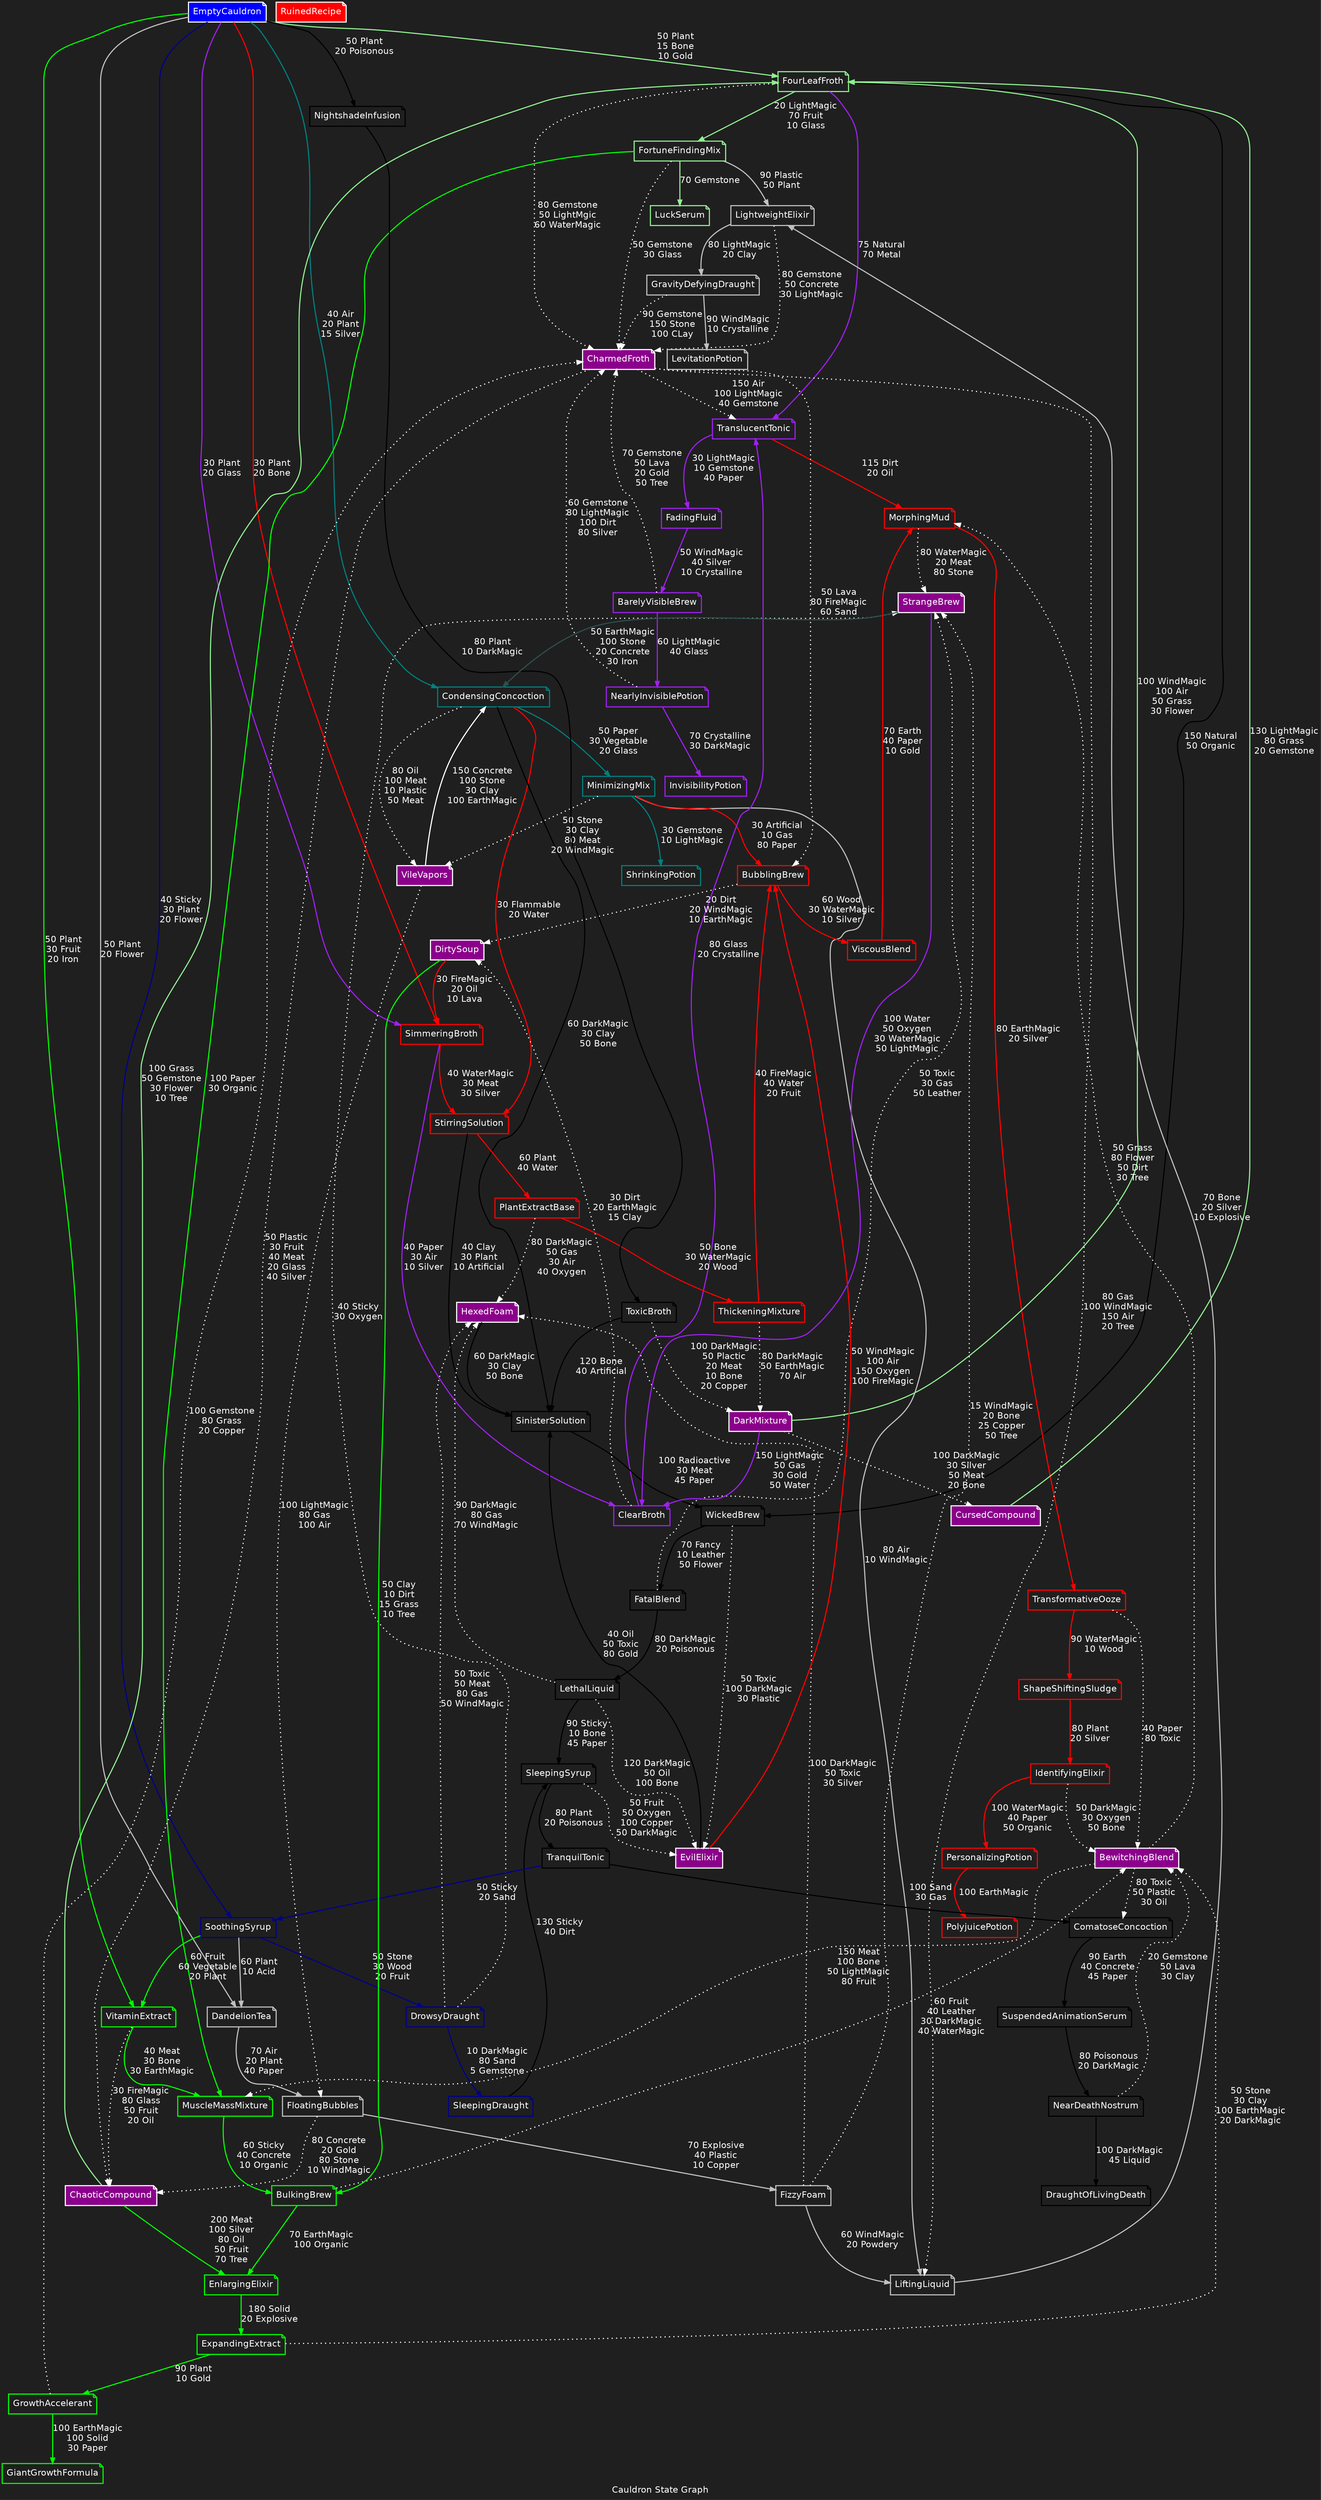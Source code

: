 digraph state_graph {
  // Define the styles
  graph [rankdir = TB; label = "Cauldron State Graph"; fontsize = 16; bgcolor = "#1F1F1F"; fontcolor = "#FFFFFF"; fontname = "Helvetica"; labelfontname = "Helvetica";];
  node [shape = note; fontsize = 16; fontname = "Helvetica"; labelfontname = "Helvetica"; fontcolor = "#FFFFFF"; color = "#FFFFFF"; penwidth = 2.0;];
  edge [fontsize = 16; fontname = "Helvetica"; labelfontname = "Helvetica"; fontcolor = "#FFFFFF"; color = "#FFFFFF"; penwidth = 2.0;];
  
  // -------------------- States --------------------
  // Start State
  EmptyCauldron [style = filled;fillcolor = blue;BaseColor = "0.7536, 0.4139, 0.990, 1";TopColor = "1, 1, 1, 1";Shades = "3";WaveStrength = "3.8";WaveHeight = "0.16";WaveSpeed = "0.06";WaveRotation = "180";BubbleSpeed = "1";BubbleDensity = "3.7";BubbleSpacing = "0.43";BubbleStrength = "0.93";CircleSize = "0.94";StartLifeTime = "3";StartSize = "0.75";MaxParticles = "100";EmissionRate = "3";StartSpeed = "0.06";VelocityYMax = "0.41";VelocityYMin = "0.75";StartColor = "0.753, 0.1, 0.9, 1";TurblenceStrength = "0.06";TurblenceFrequency = "0.2";TurblenceSpeed = "0.2";];
  
  FourLeafFroth [color = lightgreen;BaseColor = "0.5248, 0.749, 0.180, 1";TopColor = "0.180, 0.749, 0.240, 1";Shades = "6";WaveStrength = "8.8";WaveHeight = "1.8";WaveSpeed = "0.02";WaveRotation = "180";BubbleSpeed = "1";BubbleDensity = "3.7";BubbleSpacing = "0.48";BubbleStrength = "0.98";CircleSize = "0.9";StartLifeTime = "4";StartSize = "0.22";MaxParticles = "100";EmissionRate = "8";StartSpeed = "0.29";VelocityYMax = "0.52";VelocityYMin = "1.06";StartColor = "0.24, 0.42, 1, 1";TurblenceStrength = "0.0";TurblenceFrequency = "0.2";TurblenceSpeed = "0.2";];
  FortuneFindingMix [color = lightgreen;BaseColor = "0.066, 0.933, 0.127, 1";TopColor = "1.11171, 0.933, 0.444, 1";Shades = "3";WaveStrength = "5.8";WaveHeight = "1.8";WaveSpeed = "0.15";WaveRotation = "180";BubbleSpeed = "1";BubbleDensity = "3.7";BubbleSpacing = "0.45";BubbleStrength = "0.95";CircleSize = "0.9";StartLifeTime = "4";StartSize = "0.2";MaxParticles = "100";EmissionRate = "5";StartSpeed = "0.28";VelocityYMax = "1.111";VelocityYMin = "1.11";StartColor = "0.24, 0.42, 1, 1";TurblenceStrength = "0.05";TurblenceFrequency = "0.2";TurblenceSpeed = "0.2";];
  LuckSerum [color = lightgreen;BaseColor = "1, 0.976, 0.004, 1";TopColor = "0.867, 0.723, 0.004, 1";Shades = "6";WaveStrength = "5.8";WaveHeight = "1.3";WaveSpeed = "0.2";WaveRotation = "180";BubbleSpeed = "1";BubbleDensity = "3.7";BubbleSpacing = "0.45";BubbleStrength = "0.95";CircleSize = "0.9";StartLifeTime = "4";StartSize = "0.23";MaxParticles = "100";EmissionRate = "7";StartSpeed = "0.29";VelocityYMax = "0.31";VelocityYMin = "1.04";StartColor = "0.24, 0.42, 1, 1";TurblenceStrength = "0.04";TurblenceFrequency = "0.2";TurblenceSpeed = "0.2";];

  CondensingConcoction [color = teal;BaseColor = "0.791, 0.760, 0.933, 1";TopColor = "0.426, 0.487, 0.779, 1";Shades = "3";WaveStrength = "6.8";WaveHeight = "2.6";WaveSpeed = "0.2";WaveRotation = "180";BubbleSpeed = "1";BubbleDensity = "3.7";BubbleSpacing = "0.46";BubbleStrength = "0.96";CircleSize = "0.86";StartLifeTime = "4";StartSize = "0.13";MaxParticles = "100";EmissionRate = "6";StartSpeed = "0.16";VelocityYMax = "0.7";VelocityYMin = "0.7";StartColor = "0.24, 0.42, 1, 1";TurblenceStrength = "0.01";TurblenceFrequency = "0.2";TurblenceSpeed = "0.2";];
  MinimizingMix [color = teal;BaseColor = "0.903, 0.768, 0.962, 1";TopColor = "0.746, 1.1546, 0.971, 1";Shades = "3";WaveStrength = "6.8";WaveHeight = "1";WaveSpeed = "0.26";WaveRotation = "180";BubbleSpeed = "1";BubbleDensity = "3.7";BubbleSpacing = "0.46";BubbleStrength = "0.96";CircleSize = "0.9";StartLifeTime = "4";StartSize = "0.24";MaxParticles = "100";EmissionRate = "6";StartSpeed = "0.17";VelocityYMax = "1.15";VelocityYMin = "1.15";StartColor = "0.24, 0.42, 1, 1";TurblenceStrength = "0.01";TurblenceFrequency = "0.2";TurblenceSpeed = "0.2";];
  ShrinkingPotion [color = teal;BaseColor = "0.523, 0.749, 0.180, 1";TopColor = "0.511, 0.896, 0.888, 1";Shades = "4";WaveStrength = "5.8";WaveHeight = "1";WaveSpeed = "0.15";WaveRotation = "180";BubbleSpeed = "1";BubbleDensity = "3.7";BubbleSpacing = "0.45";BubbleStrength = "0.95";CircleSize = "0.9";StartLifeTime = "4";StartSize = "0.23";MaxParticles = "100";EmissionRate = "7";StartSpeed = "0.29";VelocityYMax = "0.31";VelocityYMin = "1.04";StartColor = "0.24, 0.42, 1, 1";TurblenceStrength = "0.04";TurblenceFrequency = "0.2";TurblenceSpeed = "0.2";];

  SoothingSyrup [color = darkblue;BaseColor = "0.3584, 0.749, 0.180, 1";TopColor = "0.180, 0.749, 0.2428, 1";Shades = "3";WaveStrength = "4.8";WaveHeight = "1";WaveSpeed = "0.24";WaveRotation = "180";BubbleSpeed = "1";BubbleDensity = "3.7";BubbleSpacing = "0.694";BubbleStrength = "0.94";CircleSize = "0.9";StartLifeTime = "4";StartSize = "0.24";MaxParticles = "100";EmissionRate = "4";StartSpeed = "0.24";VelocityYMax = "0.35";VelocityYMin = "0.69";StartColor = "0.24, 0.692, 1, 1";TurblenceStrength = "0.01";TurblenceFrequency = "0.2";TurblenceSpeed = "0.2";];
  DrowsyDraught [color = darkblue;BaseColor = "1.0882, 0.729, 0.971, 1";TopColor = "0.5263, 0.749, 0.180, 1";Shades = "3";WaveStrength = "4.8";WaveHeight = "1";WaveSpeed = "0.001";WaveRotation = "180";BubbleSpeed = "1";BubbleDensity = "3.7";BubbleSpacing = "1.084";BubbleStrength = "0.94";CircleSize = "0.94";StartLifeTime = "4";StartSize = "0.17";MaxParticles = "100";EmissionRate = "4";StartSpeed = "0.22";VelocityYMax = "0.52";VelocityYMin = "1.08";StartColor = "0.24, 1.082, 1, 1";TurblenceStrength = "0.02";TurblenceFrequency = "0.2";TurblenceSpeed = "0.2";];
  SleepingDraught [color = darkblue;BaseColor = "1.0472, 0.3149, 0.972, 1";TopColor = "0.447, 0.811, 0.3179, 1";Shades = "7";WaveStrength = "7.8";WaveHeight = "1";WaveSpeed = "0.04";WaveRotation = "180";BubbleSpeed = "1";BubbleDensity = "3.7";BubbleSpacing = "0.47";BubbleStrength = "0.97";CircleSize = "0.9";StartLifeTime = "4";StartSize = "0.23";MaxParticles = "100";EmissionRate = "7";StartSpeed = "0.29";VelocityYMax = "0.31";VelocityYMin = "1.04";StartColor = "0.24, 0.42, 1, 1";TurblenceStrength = "0.04";TurblenceFrequency = "0.2";TurblenceSpeed = "0.2";];

  SimmeringBroth [color = purple;BaseColor = "0.471, 0.237, 0.028, 1";TopColor = "0.3522, 0.020, 0.297, 1";Shades = "3";WaveStrength = "5.8";WaveHeight = "1";WaveSpeed = "0.13";WaveRotation = "180";BubbleSpeed = "1";BubbleDensity = "3.7";BubbleSpacing = "0.45";BubbleStrength = "0.95";CircleSize = "0.9";StartLifeTime = "4";StartSize = "0.13";MaxParticles = "100";EmissionRate = "5";StartSpeed = "0.29";VelocityYMax = "0.35";VelocityYMin = "1.14";StartColor = "0.24, 0.42, 1, 1";TurblenceStrength = "0.09";TurblenceFrequency = "0.2";TurblenceSpeed = "0.2";];
  ClearBroth [color = purple;BaseColor = "0.2341, 0.737, 0.944, 1";TopColor = "0.3946, 1, 0.993, 1";Shades = "4";WaveStrength = "8.230";WaveHeight = "0.200";WaveSpeed = "0.007";WaveRotation = "296.367";BubbleSpeed = "0.911";BubbleDensity = "4.248";BubbleSpacing = "0.2334";BubbleStrength = "2.07";CircleSize = "0.94";StartLifeTime = "4";StartSize = "0.23";MaxParticles = "100";EmissionRate = "4";StartSpeed = "0.06";VelocityYMax = "0.39";VelocityYMin = "0.97";StartColor = "0.24, 0.972, 1, 1";TurblenceStrength = "0.02";TurblenceFrequency = "0.2";TurblenceSpeed = "0.2";];
  TranslucentTonic [color = purple;BaseColor = "0.8672, 0.8698, 0.943, 1";TopColor = "0.962, 0.8676, 0.8630, 1";Shades = "3";WaveStrength = "7.8";WaveHeight = "1.2";WaveSpeed = "0.1";WaveRotation = "180";BubbleSpeed = "1";BubbleDensity = "3.7";BubbleSpacing = "0.47";BubbleStrength = "0.97";CircleSize = "0.94";StartLifeTime = "4";StartSize = "0.11";MaxParticles = "100";EmissionRate = "7";StartSpeed = "0.06";VelocityYMax = "0.49";VelocityYMin = "0.86";StartColor = "0.24, 0.42, 1, 1";TurblenceStrength = "0.02";TurblenceFrequency = "0.2";TurblenceSpeed = "0.2";];
  FadingFluid [color = purple;BaseColor = "0.729, 0.774, 0.914, 0.727";TopColor = "0.903, 0.910, 0.933, 0.747";Shades = "3";WaveStrength = "4.8";WaveHeight = "2";WaveSpeed = "0.002";WaveRotation = "180";BubbleSpeed = "1";BubbleDensity = "3.7";BubbleSpacing = "0.74";BubbleStrength = "0.94";CircleSize = "0.9";StartLifeTime = "4";StartSize = "0.25";MaxParticles = "100";EmissionRate = "4";StartSpeed = "0.26";VelocityYMax = "0.37";VelocityYMin = "0.7";StartColor = "0.24, 0.72, 1, 1";TurblenceStrength = "0.08";TurblenceFrequency = "0.2";TurblenceSpeed = "0.2";];
  BarelyVisibleBrew [color = purple;BaseColor = "0.9898, 0.9898, 0.9898, 1";TopColor = "0.9804, 0.9812, 0.9837, 1";Shades = "3";WaveStrength = "14.06";WaveHeight = "0.29";WaveSpeed = "0.08";WaveRotation = "368.679";BubbleSpeed = "0.2";BubbleDensity = "0.88";BubbleSpacing = "0.216";BubbleStrength = "1.67";CircleSize = "0.94";StartLifeTime = "4";StartSize = "0.23";MaxParticles = "100";EmissionRate = "6";StartSpeed = "0.07";VelocityYMax = "0.98";VelocityYMin = "0.98";StartColor = "0.24, 0.42, 1, 1";TurblenceStrength = "0.08";TurblenceFrequency = "0.2";TurblenceSpeed = "0.2";];
  NearlyInvisiblePotion [color = purple;BaseColor = "0.783, 0.829, 0.971, 1";TopColor = "0.743, 0.924, 0.7997, 1";Shades = "4";WaveStrength = "6.8";WaveHeight = "1.6";WaveSpeed = "0.1";WaveRotation = "180";BubbleSpeed = "1";BubbleDensity = "3.7";BubbleSpacing = "0.46";BubbleStrength = "0.96";CircleSize = "0.9";StartLifeTime = "4";StartSize = "0.1";MaxParticles = "100";EmissionRate = "6";StartSpeed = "0.23";VelocityYMax = "0.79";VelocityYMin = "0.79";StartColor = "0.24, 0.42, 1, 1";TurblenceStrength = "0.01";TurblenceFrequency = "0.2";TurblenceSpeed = "0.2";];
  InvisibilityPotion [color = purple;BaseColor = "0.804, 0.952, 0.937, 1";TopColor = "0.837, 0.981, 0.917, 1";Shades = "3";WaveStrength = "5.8";WaveHeight = "1";WaveSpeed = "0.000";WaveRotation = "180";BubbleSpeed = "1";BubbleDensity = "3.7";BubbleSpacing = "0.45";BubbleStrength = "0.95";CircleSize = "0.9";StartLifeTime = "4";StartSize = "0.23";MaxParticles = "100";EmissionRate = "7";StartSpeed = "0.29";VelocityYMax = "0.31";VelocityYMin = "1.04";StartColor = "0.24, 0.42, 1, 1";TurblenceStrength = "0.04";TurblenceFrequency = "0.2";TurblenceSpeed = "0.2";];

  DandelionTea [color = grey;BaseColor = "0.180, 0.749, 0.1547, 1";TopColor = "0.6188, 0.982, 0.917, 1";Shades = "3";WaveStrength = "8.8";WaveHeight = "1";WaveSpeed = "0.001";WaveRotation = "180";BubbleSpeed = "1";BubbleDensity = "3.7";BubbleSpacing = "0.48";BubbleStrength = "0.98";CircleSize = "0.94";StartLifeTime = "4";StartSize = "0.15";MaxParticles = "100";EmissionRate = "8";StartSpeed = "0.17";VelocityYMax = "0.5";VelocityYMin = "0.61";StartColor = "0.24, 0.42, 1, 1";TurblenceStrength = "0.09";TurblenceFrequency = "0.2";TurblenceSpeed = "0.2";];
  FloatingBubbles [color = grey;BaseColor = "0.913, 0.917, 0.824, 1";TopColor = "0.841, 0.917, 0.427, 1";Shades = "3";WaveStrength = "7.8";WaveHeight = "2.7";WaveSpeed = "0.28";WaveRotation = "180";BubbleSpeed = "1";BubbleDensity = "3.7";BubbleSpacing = "0.47";BubbleStrength = "0.97";CircleSize = "0.9";StartLifeTime = "4";StartSize = "0.21";MaxParticles = "100";EmissionRate = "7";StartSpeed = "0.28";VelocityYMax = "0.34";VelocityYMin = "0.95";StartColor = "0.24, 0.42, 1, 1";TurblenceStrength = "0.03";TurblenceFrequency = "0.2";TurblenceSpeed = "0.2";];
  FizzyFoam [color = grey;BaseColor = "0.414, 0.924, 0.636, 1";TopColor = "0.126, 0.726, 0.636, 1";Shades = "3";WaveStrength = "6";WaveHeight = "2.6";WaveSpeed = "0.18";WaveRotation = "180";BubbleSpeed = "1";BubbleDensity = "3.7";BubbleSpacing = "0.46";BubbleStrength = "0.96";CircleSize = "0.9";StartLifeTime = "4";StartSize = "0.18";MaxParticles = "100";EmissionRate = "6";StartSpeed = "0.29";VelocityYMax = "0.6";VelocityYMin = "0.6";StartColor = "0.24, 0.42, 1, 1";TurblenceStrength = "0.05";TurblenceFrequency = "0.2";TurblenceSpeed = "0.2";];
  LiftingLiquid [color = grey;BaseColor = "0.7106, 0.2347, 0.7137, 1";TopColor = "0.180, 0.3600, 0.749, 1";Shades = "4";WaveStrength = "8.8";WaveHeight = "2.8";WaveSpeed = "0.02";WaveRotation = "180";BubbleSpeed = "1";BubbleDensity = "3.7";BubbleSpacing = "0.48";BubbleStrength = "0.98";CircleSize = "0.9";StartLifeTime = "4";StartSize = "0.23";MaxParticles = "100";EmissionRate = "8";StartSpeed = "0.22";VelocityYMax = "0.36";VelocityYMin = "0.71";StartColor = "0.24, 0.42, 1, 1";TurblenceStrength = "0.03";TurblenceFrequency = "0.2";TurblenceSpeed = "0.2";];
  LightweightElixir [color = grey;BaseColor = "0.86404, 0.86441, 0.142, 1";TopColor = "1, 0.457, 0.86439, 1";Shades = "3";WaveStrength = "5.8";WaveHeight = "2";WaveSpeed = "0.1";WaveRotation = "180";BubbleSpeed = "1";BubbleDensity = "3.7";BubbleSpacing = "0.45";BubbleStrength = "0.95";CircleSize = "0.9";StartLifeTime = "4";StartSize = "0.23";MaxParticles = "100";EmissionRate = "5";StartSpeed = "0.06";VelocityYMax = "0.864";VelocityYMin = "0.86";StartColor = "0.24, 0.42, 1, 1";TurblenceStrength = "0.09";TurblenceFrequency = "0.2";TurblenceSpeed = "0.2";];
  GravityDefyingDraught [color = grey;BaseColor = "0.766, 0.431, 0.943, 1";TopColor = "0.9492, 0.431, 0.924, 1";Shades = "4";WaveStrength = "6.8";WaveHeight = "2";WaveSpeed = "0.08";WaveRotation = "180";BubbleSpeed = "1";BubbleDensity = "3.7";BubbleSpacing = "0.46";BubbleStrength = "0.96";CircleSize = "0.9";StartLifeTime = "4";StartSize = "0.25";MaxParticles = "100";EmissionRate = "6";StartSpeed = "0.16";VelocityYMax = "0.94";VelocityYMin = "0.94";StartColor = "0.24, 0.42, 1, 1";TurblenceStrength = "0.04";TurblenceFrequency = "0.2";TurblenceSpeed = "0.2";];
  LevitationPotion [color = grey;BaseColor = "0.947, 0.830, 0.962, 1";TopColor = "0.347, 0.725, 0.886, 1";Shades = "5";WaveStrength = "5.8";WaveHeight = "2.5";WaveSpeed = "0.02";WaveRotation = "180";BubbleSpeed = "1";BubbleDensity = "3.7";BubbleSpacing = "0.45";BubbleStrength = "0.95";CircleSize = "0.9";StartLifeTime = "4";StartSize = "0.23";MaxParticles = "100";EmissionRate = "7";StartSpeed = "0.29";VelocityYMax = "0.31";VelocityYMin = "1.04";StartColor = "0.24, 0.42, 1, 1";TurblenceStrength = "0.04";TurblenceFrequency = "0.2";TurblenceSpeed = "0.2";];

  VitaminExtract [color = green;BaseColor = "0.108, 0.3603, 0.037, 1";TopColor = "0.744, 0.982, 0.1373, 1";Shades = "8";WaveStrength = "8.8";WaveHeight = "1.4";WaveSpeed = "0.18";WaveRotation = "180";BubbleSpeed = "1";BubbleDensity = "3.7";BubbleSpacing = "0.48";BubbleStrength = "0.98";CircleSize = "0.9";StartLifeTime = "4";StartSize = "0.13";MaxParticles = "100";EmissionRate = "8";StartSpeed = "0.13";VelocityYMax = "0.36";VelocityYMin = "1.13";StartColor = "0.24, 0.42, 1, 1";TurblenceStrength = "0.04";TurblenceFrequency = "0.2";TurblenceSpeed = "0.2";];
  MuscleMassMixture [color = green;BaseColor = "0.972, 0.473, 1.0987, 1";TopColor = "0.4447, 1.0949, 0.180, 1";Shades = "3";WaveStrength = "7.8";WaveHeight = "2.3";WaveSpeed = "0.08";WaveRotation = "180";BubbleSpeed = "1";BubbleDensity = "3.7";BubbleSpacing = "0.47";BubbleStrength = "0.97";CircleSize = "0.9";StartLifeTime = "4";StartSize = "0.18";MaxParticles = "100";EmissionRate = "7";StartSpeed = "0.13";VelocityYMax = "0.44";VelocityYMin = "1.09";StartColor = "0.24, 0.42, 1, 1";TurblenceStrength = "0.04";TurblenceFrequency = "0.2";TurblenceSpeed = "0.2";];
  BulkingBrew [color = green;BaseColor = "0.180, 0.9649, 0.2570, 1";TopColor = "0.9603, 0.896, 0.9689, 1";Shades = "4";WaveStrength = "7.8";WaveHeight = "2";WaveSpeed = "0.14";WaveRotation = "180";BubbleSpeed = "1";BubbleDensity = "3.7";BubbleSpacing = "0.47";BubbleStrength = "0.97";CircleSize = "0.9";StartLifeTime = "4";StartSize = "0.25";MaxParticles = "100";EmissionRate = "7";StartSpeed = "0.14";VelocityYMax = "0.38";VelocityYMin = "0.96";StartColor = "0.24, 0.42, 1, 1";TurblenceStrength = "0.08";TurblenceFrequency = "0.2";TurblenceSpeed = "0.2";];
  EnlargingElixir [color = green;BaseColor = "0.749, 0.402, 0.180, 1";TopColor = "1.2160, 0.749, 0.180, 1";Shades = "3";WaveStrength = "5.8";WaveHeight = "2.4";WaveSpeed = "0.02";WaveRotation = "180";BubbleSpeed = "1";BubbleDensity = "3.7";BubbleSpacing = "0.45";BubbleStrength = "0.95";CircleSize = "0.9";StartLifeTime = "4";StartSize = "0.25";MaxParticles = "100";EmissionRate = "5";StartSpeed = "0.25";VelocityYMax = "1.21";VelocityYMin = "1.21";StartColor = "0.24, 0.42, 1, 1";TurblenceStrength = "0.02";TurblenceFrequency = "0.2";TurblenceSpeed = "0.2";];
  ExpandingExtract [color = green;BaseColor = "0.208, 0.443, 0.117, 1";TopColor = "0.9649, 0.3729, 0.180, 1";Shades = "7";WaveStrength = "7.8";WaveHeight = "2.7";WaveSpeed = "0.17";WaveRotation = "180";BubbleSpeed = "1";BubbleDensity = "3.7";BubbleSpacing = "0.47";BubbleStrength = "0.97";CircleSize = "0.9";StartLifeTime = "4";StartSize = "0.24";MaxParticles = "100";EmissionRate = "7";StartSpeed = "0.27";VelocityYMax = "0.37";VelocityYMin = "0.96";StartColor = "0.24, 0.42, 1, 1";TurblenceStrength = "0.0";TurblenceFrequency = "0.2";TurblenceSpeed = "0.2";];
  GrowthAccelerant [color = green;BaseColor = "0.180, 0.749, 0.1324, 1";TopColor = "0.749, 0.6840, 0.180, 1";Shades = "3";WaveStrength = "4.8";WaveHeight = "2.4";WaveSpeed = "0.13";WaveRotation = "180";BubbleSpeed = "1";BubbleDensity = "3.7";BubbleSpacing = "0.684";BubbleStrength = "0.94";CircleSize = "0.9";StartLifeTime = "4";StartSize = "0.13";MaxParticles = "100";EmissionRate = "4";StartSpeed = "0.3";VelocityYMax = "0.33";VelocityYMin = "0.68";StartColor = "0.24, 0.682, 1, 1";TurblenceStrength = "0.0";TurblenceFrequency = "0.2";TurblenceSpeed = "0.2";];
  GiantGrowthFormula [color = green;BaseColor = "0.749, 0.448, 0.180, 1";TopColor = "0.069, 0.679, 0.035, 1";Shades = "3";WaveStrength = "5.8";WaveHeight = "2.8";WaveSpeed = "0.06";WaveRotation = "180";BubbleSpeed = "1";BubbleDensity = "3.7";BubbleSpacing = "0.45";BubbleStrength = "0.95";CircleSize = "0.9";StartLifeTime = "4";StartSize = "0.23";MaxParticles = "100";EmissionRate = "7";StartSpeed = "0.29";VelocityYMax = "0.31";VelocityYMin = "1.04";StartColor = "0.24, 0.42, 1, 1";TurblenceStrength = "0.04";TurblenceFrequency = "0.2";TurblenceSpeed = "0.2";];

  SimmeringBroth [color = red;BaseColor = "0.471, 0.237, 0.028, 1";TopColor = "0.5722, 0.020, 0.217, 1";Shades = "3";WaveStrength = "8.8";WaveHeight = "1";WaveSpeed = "0.2";WaveRotation = "180";BubbleSpeed = "1";BubbleDensity = "3.7";BubbleSpacing = "0.48";BubbleStrength = "0.98";CircleSize = "0.9";StartLifeTime = "4";StartSize = "0.2";MaxParticles = "100";EmissionRate = "8";StartSpeed = "0.21";VelocityYMax = "0.57";VelocityYMin = "0.84";StartColor = "0.24, 0.42, 1, 1";TurblenceStrength = "0.01";TurblenceFrequency = "0.2";TurblenceSpeed = "0.2";];
  StirringSolution [color = red;BaseColor = "0.844, 1.2191, 0.943, 1";TopColor = "0.915, 0.701, 1.2130, 1";Shades = "3";WaveStrength = "5.8";WaveHeight = "2";WaveSpeed = "0.2";WaveRotation = "180";BubbleSpeed = "1";BubbleDensity = "3.7";BubbleSpacing = "0.45";BubbleStrength = "0.95";CircleSize = "0.9";StartLifeTime = "4";StartSize = "0.21";MaxParticles = "100";EmissionRate = "5";StartSpeed = "0.16";VelocityYMax = "0.45";VelocityYMin = "1.21";StartColor = "0.24, 0.42, 1, 1";TurblenceStrength = "0.09";TurblenceFrequency = "0.2";TurblenceSpeed = "0.2";];
  PlantExtractBase [color = red;BaseColor = "0.1991, 0.8449, 0.180, 1";TopColor = "0.809, 0.971, 0.8410, 1";Shades = "3";WaveStrength = "7.8";WaveHeight = "1";WaveSpeed = "0.15";WaveRotation = "180";BubbleSpeed = "1";BubbleDensity = "3.7";BubbleSpacing = "0.47";BubbleStrength = "0.97";CircleSize = "0.9";StartLifeTime = "4";StartSize = "0.19";MaxParticles = "100";EmissionRate = "7";StartSpeed = "0.15";VelocityYMax = "0.55";VelocityYMin = "0.84";StartColor = "0.24, 0.42, 1, 1";TurblenceStrength = "0.01";TurblenceFrequency = "0.2";TurblenceSpeed = "0.2";];
  ThickeningMixture [color = red;BaseColor = "0.6649, 0.5868, 0.180, 1";TopColor = "0.6649, 0.6610, 0.180, 1";Shades = "3";WaveStrength = "7.8";WaveHeight = "1";WaveSpeed = "0.007";WaveRotation = "180";BubbleSpeed = "1";BubbleDensity = "3.7";BubbleSpacing = "0.47";BubbleStrength = "0.97";CircleSize = "0.94";StartLifeTime = "4";StartSize = "0.19";MaxParticles = "100";EmissionRate = "7";StartSpeed = "0.15";VelocityYMax = "0.58";VelocityYMin = "0.66";StartColor = "0.24, 0.42, 1, 1";TurblenceStrength = "0.08";TurblenceFrequency = "0.2";TurblenceSpeed = "0.2";];
  BubblingBrew [color = red;BaseColor = "0.7492, 0.064, 0.236, 1";TopColor = "0.1316, 0.708, 0.1314, 1";Shades = "3";WaveStrength = "10.195";WaveHeight = "0.7439";WaveSpeed = "0.060";WaveRotation = "201.728";BubbleSpeed = "0.3200";BubbleDensity = "4.993";BubbleSpacing = "0.1316";BubbleStrength = "0.877";CircleSize = "0.94";StartLifeTime = "4";StartSize = "0.13";MaxParticles = "100";EmissionRate = "5";StartSpeed = "0.29";VelocityYMax = "0.32";VelocityYMin = "0.74";StartColor = "0.24, 0.42, 1, 1";TurblenceStrength = "0.06";TurblenceFrequency = "0.2";TurblenceSpeed = "0.2";];
  ViscousBlend [color = red;BaseColor = "1.0936, 0.170, 0.112, 1";TopColor = "0.141, 0.126, 0.130, 1";Shades = "7";WaveStrength = "3.8";WaveHeight = "2.1";WaveSpeed = "0.1";WaveRotation = "180";BubbleSpeed = "1";BubbleDensity = "3.7";BubbleSpacing = "0.43";BubbleStrength = "0.93";CircleSize = "0.9";StartLifeTime = "4";StartSize = "1.09";MaxParticles = "100";EmissionRate = "3";StartSpeed = "0.11";VelocityYMax = "0.31";VelocityYMin = "1.09";StartColor = "0.24, 0.42, 1, 1";TurblenceStrength = "0.08";TurblenceFrequency = "0.2";TurblenceSpeed = "0.2";];
  MorphingMud [color = red;BaseColor = "0.292, 0.187, 0.068, 1";TopColor = "0.5280, 0.163, 0.027, 1";Shades = "3";WaveStrength = "8.8";WaveHeight = "2.8";WaveSpeed = "0.06";WaveRotation = "180";BubbleSpeed = "1";BubbleDensity = "3.7";BubbleSpacing = "0.48";BubbleStrength = "0.98";CircleSize = "0.9";StartLifeTime = "4";StartSize = "0.17";MaxParticles = "100";EmissionRate = "8";StartSpeed = "0.1";VelocityYMax = "0.52";VelocityYMin = "1.13";StartColor = "0.24, 0.42, 1, 1";TurblenceStrength = "0.06";TurblenceFrequency = "0.2";TurblenceSpeed = "0.2";];
  TransformativeOoze [color = red;BaseColor = "0.7796, 0.180, 0.749, 1";TopColor = "0.749, 0.1144, 0.180, 1";Shades = "4";WaveStrength = "4.8";WaveHeight = "2.2";WaveSpeed = "0.02";WaveRotation = "180";BubbleSpeed = "1";BubbleDensity = "3.7";BubbleSpacing = "0.774";BubbleStrength = "0.94";CircleSize = "0.9";StartLifeTime = "4";StartSize = "0.11";MaxParticles = "100";EmissionRate = "4";StartSpeed = "0.17";VelocityYMax = "0.35";VelocityYMin = "0.77";StartColor = "0.24, 0.772, 1, 1";TurblenceStrength = "0.08";TurblenceFrequency = "0.2";TurblenceSpeed = "0.2";];
  ShapeShiftingSludge [color = red;BaseColor = "0.2577, 0.177, 0.033, 1";TopColor = "0.462, 0.2583, 0.150, 1";Shades = "6";WaveStrength = "5.8";WaveHeight = "2.5";WaveSpeed = "0.005";WaveRotation = "180";BubbleSpeed = "1";BubbleDensity = "3.7";BubbleSpacing = "0.45";BubbleStrength = "0.95";CircleSize = "0.9";StartLifeTime = "4";StartSize = "0.25";MaxParticles = "100";EmissionRate = "5";StartSpeed = "0.06";VelocityYMax = "0.6";VelocityYMin = "1.07";StartColor = "0.24, 0.42, 1, 1";TurblenceStrength = "0.08";TurblenceFrequency = "0.2";TurblenceSpeed = "0.2";];
  IdentifyingElixir [color = red;BaseColor = "0.896, 0.826, 0.213, 1";TopColor = "0.5432, 0.731, 0.924, 1";Shades = "3";WaveStrength = "3.8";WaveHeight = "1.7";WaveSpeed = "0.1";WaveRotation = "180";BubbleSpeed = "1";BubbleDensity = "3.7";BubbleSpacing = "0.43";BubbleStrength = "0.93";CircleSize = "0.9";StartLifeTime = "4";StartSize = "0.72";MaxParticles = "100";EmissionRate = "3";StartSpeed = "0.12";VelocityYMax = "0.54";VelocityYMin = "0.72";StartColor = "0.24, 0.42, 1, 1";TurblenceStrength = "0.01";TurblenceFrequency = "0.2";TurblenceSpeed = "0.2";];
  PersonalizingPotion [color = red;BaseColor = "0.7637, 0.167, 0.119, 1";TopColor = "0.749, 0.180, 0.736, 1";Shades = "5";WaveStrength = "5.8";WaveHeight = "1.4";WaveSpeed = "0.1";WaveRotation = "180";BubbleSpeed = "1";BubbleDensity = "3.7";BubbleSpacing = "0.45";BubbleStrength = "0.95";CircleSize = "0.9";StartLifeTime = "4";StartSize = "0.11";MaxParticles = "100";EmissionRate = "5";StartSpeed = "0.2";VelocityYMax = "0.37";VelocityYMin = "0.76";StartColor = "0.24, 0.42, 1, 1";TurblenceStrength = "0.02";TurblenceFrequency = "0.2";TurblenceSpeed = "0.2";];
  PolyjuicePotion [color = red;BaseColor = "0.917, 0.933, 0.823, 1";TopColor = "0.997, 0.788, 1, 1";Shades = "3";WaveStrength = "5.8";WaveHeight = "1";WaveSpeed = "0.005";WaveRotation = "180";BubbleSpeed = "1";BubbleDensity = "3.7";BubbleSpacing = "0.45";BubbleStrength = "0.95";CircleSize = "0.9";StartLifeTime = "4";StartSize = "0.23";MaxParticles = "100";EmissionRate = "7";StartSpeed = "0.29";VelocityYMax = "0.31";VelocityYMin = "1.04";StartColor = "0.24, 0.42, 1, 1";TurblenceStrength = "0.04";TurblenceFrequency = "0.2";TurblenceSpeed = "0.2";];

  NightshadeInfusion [color = black;BaseColor = "0.130, 0.163, 0.264, 1";TopColor = "0.478, 1.2272, 0.867, 1";Shades = "6";WaveStrength = "6.8";WaveHeight = "2.1";WaveSpeed = "0.16";WaveRotation = "180";BubbleSpeed = "1";BubbleDensity = "3.7";BubbleSpacing = "0.46";BubbleStrength = "0.96";CircleSize = "0.9";StartLifeTime = "4";StartSize = "0.23";MaxParticles = "100";EmissionRate = "6";StartSpeed = "0.14";VelocityYMax = "1.22";VelocityYMin = "1.22";StartColor = "0.24, 0.42, 1, 1";TurblenceStrength = "0.06";TurblenceFrequency = "0.2";TurblenceSpeed = "0.2";];
  ToxicBroth [color = black;BaseColor = "0.749, 0.180, 1.0231, 1";TopColor = "1.0288, 0.180, 0.749, 1";Shades = "7";WaveStrength = "3.8";WaveHeight = "1.8";WaveSpeed = "0.09";WaveRotation = "180";BubbleSpeed = "1";BubbleDensity = "3.7";BubbleSpacing = "0.43";BubbleStrength = "0.93";CircleSize = "0.94";StartLifeTime = "4";StartSize = "1.02";MaxParticles = "100";EmissionRate = "3";StartSpeed = "0.11";VelocityYMax = "0.53";VelocityYMin = "1.02";StartColor = "0.24, 0.42, 1, 1";TurblenceStrength = "0.04";TurblenceFrequency = "0.2";TurblenceSpeed = "0.2";];
  SinisterSolution [color = black;BaseColor = "0.069, 0.044, 0.179, 1";TopColor = "0.169, 0.12, 0.072, 1";Shades = "3";WaveStrength = "2.8";WaveHeight = "2";WaveSpeed = "0.91";WaveRotation = "180";BubbleSpeed = "1";BubbleDensity = "3.7";BubbleSpacing = "0.42";BubbleStrength = "0.92";CircleSize = "0.9";StartLifeTime = "4";StartSize = "0.915";MaxParticles = "100";EmissionRate = "2";StartSpeed = "0.1";VelocityYMax = "0.31";VelocityYMin = "0.91";StartColor = "0.914, 0.42, 1, 1";TurblenceStrength = "0.01";TurblenceFrequency = "0.91";TurblenceSpeed = "0.91";];
  WickedBrew [color = black;BaseColor = "0.96122, 0.104, 0.254, 1";TopColor = "0.034, 0.092, 0.273, 1";Shades = "7";WaveStrength = "4.8";WaveHeight = "2.4";WaveSpeed = "0.2";WaveRotation = "180";BubbleSpeed = "1";BubbleDensity = "3.7";BubbleSpacing = "0.964";BubbleStrength = "0.94";CircleSize = "0.9";StartLifeTime = "4";StartSize = "0.12";MaxParticles = "100";EmissionRate = "4";StartSpeed = "0.25";VelocityYMax = "0.961";VelocityYMin = "0.96";StartColor = "0.24, 0.962, 1, 1";TurblenceStrength = "0.09";TurblenceFrequency = "0.2";TurblenceSpeed = "0.2";];
  FatalBlend [color = black;BaseColor = "0.063, 0.028, 0.243, 1";TopColor = "0.471, 0.020, 0.028, 1";Shades = "4";WaveStrength = "4";WaveHeight = "1";WaveSpeed = "0.000";WaveRotation = "180";BubbleSpeed = "1";BubbleDensity = "3.7";BubbleSpacing = "0.43";BubbleStrength = "0.93";CircleSize = "0.94";StartLifeTime = "4";StartSize = "0.83";MaxParticles = "100";EmissionRate = "3";StartSpeed = "0.18";VelocityYMax = "0.6";VelocityYMin = "0.83";StartColor = "0.24, 0.42, 1, 1";TurblenceStrength = "0.09";TurblenceFrequency = "0.2";TurblenceSpeed = "0.2";];
  LethalLiquid [color = black;BaseColor = "0.424, 0.244, 0.1102, 1";TopColor = "0.749, 0.192, 0.180, 1";Shades = "4";WaveStrength = "6.8";WaveHeight = "2.3";WaveSpeed = "0.26";WaveRotation = "180";BubbleSpeed = "1";BubbleDensity = "3.7";BubbleSpacing = "0.46";BubbleStrength = "0.96";CircleSize = "0.9";StartLifeTime = "4";StartSize = "0.11";MaxParticles = "100";EmissionRate = "6";StartSpeed = "0.24";VelocityYMax = "1.09";VelocityYMin = "1.09";StartColor = "0.24, 0.42, 1, 1";TurblenceStrength = "0.01";TurblenceFrequency = "0.2";TurblenceSpeed = "0.2";];
  SleepingSyrup [color = black;BaseColor = "1.2349, 1.2323, 0.180, 1";TopColor = "0.1987, 0.943, 0.908, 1";Shades = "7";WaveStrength = "7.8";WaveHeight = "1";WaveSpeed = "0.01";WaveRotation = "180";BubbleSpeed = "1";BubbleDensity = "3.7";BubbleSpacing = "0.47";BubbleStrength = "0.97";CircleSize = "0.9";StartLifeTime = "4";StartSize = "0.19";MaxParticles = "100";EmissionRate = "7";StartSpeed = "0.21";VelocityYMax = "0.59";VelocityYMin = "1.23";StartColor = "0.24, 0.42, 1, 1";TurblenceStrength = "0.01";TurblenceFrequency = "0.2";TurblenceSpeed = "0.2";];
  TranquilTonic [color = black;BaseColor = "0.830, 0.035, 0.752, 1";TopColor = "0.6733, 0.67823, 0.905, 1";Shades = "5";WaveStrength = "5.8";WaveHeight = "1";WaveSpeed = "0";WaveRotation = "180";BubbleSpeed = "1";BubbleDensity = "3.7";BubbleSpacing = "0.45";BubbleStrength = "0.95";CircleSize = "0.94";StartLifeTime = "4";StartSize = "0.12";MaxParticles = "100";EmissionRate = "5";StartSpeed = "0.14";VelocityYMax = "0.678";VelocityYMin = "0.67";StartColor = "0.24, 0.42, 1, 1";TurblenceStrength = "0.08";TurblenceFrequency = "0.2";TurblenceSpeed = "0.2";];
  ComatoseConcoction [color = black;BaseColor = "0.147, 0.173, 0.284, 1";TopColor = "0.247, 0.417, 0.481, 1";Shades = "3";WaveStrength = "8.8";WaveHeight = "1.2";WaveSpeed = "0.03";WaveRotation = "180";BubbleSpeed = "1";BubbleDensity = "3.7";BubbleSpacing = "0.48";BubbleStrength = "0.98";CircleSize = "0.94";StartLifeTime = "4";StartSize = "0.26";MaxParticles = "100";EmissionRate = "8";StartSpeed = "0.21";VelocityYMax = "0.58";VelocityYMin = "1.17";StartColor = "0.24, 0.42, 1, 1";TurblenceStrength = "0.03";TurblenceFrequency = "0.2";TurblenceSpeed = "0.2";];
  SuspendedAnimationSerum [color = black;BaseColor = "0.079, 0.238, 0.733, 1";TopColor = "0, 0, 0, 1";Shades = "3";WaveStrength = "3.8";WaveHeight = "0";WaveSpeed = "0";WaveRotation = "180";BubbleSpeed = "1";BubbleDensity = "3.7";BubbleSpacing = "0.43";BubbleStrength = "0.93";CircleSize = "0.94";StartLifeTime = "4";StartSize = "1.16";MaxParticles = "100";EmissionRate = "3";StartSpeed = "0.27";VelocityYMax = "0.56";VelocityYMin = "1.16";StartColor = "0.24, 0.42, 1, 1";TurblenceStrength = "0.09";TurblenceFrequency = "0.2";TurblenceSpeed = "0.2";];
  NearDeathNostrum [color = black;BaseColor = "0.103, 0.107, 0.113, 1";TopColor = "0.198, 0.034, 0.2520, 1";Shades = "3";WaveStrength = "7.8";WaveHeight = "1.12";WaveSpeed = "0.03";WaveRotation = "180";BubbleSpeed = "1";BubbleDensity = "3.7";BubbleSpacing = "0.47";BubbleStrength = "0.97";CircleSize = "0.94";StartLifeTime = "4";StartSize = "0.25";MaxParticles = "100";EmissionRate = "7";StartSpeed = "0.07";VelocityYMax = "0.54";VelocityYMin = "1.12";StartColor = "0.24, 0.42, 1, 1";TurblenceStrength = "0.06";TurblenceFrequency = "0.2";TurblenceSpeed = "0.2";];
  DraughtOfLivingDeath [color = black;BaseColor = "0.125, 0.169, 0.120, 1";TopColor = "0, 0, 0, 1";Shades = "4";WaveStrength = "11.07";WaveHeight = "0.2";WaveSpeed = "0";WaveRotation = "0";BubbleSpeed = "0.2";BubbleDensity = "5.89";BubbleSpacing = "0";BubbleStrength = "0.57";CircleSize = "0.94";StartLifeTime = "4";StartSize = "0.23";MaxParticles = "100";EmissionRate = "7";StartSpeed = "0.29";VelocityYMax = "0.31";VelocityYMin = "1.04";StartColor = "0.24, 0.42, 1, 1";TurblenceStrength = "0.04";TurblenceFrequency = "0.2";TurblenceSpeed = "0.2";];

  // Game Over
  RuinedRecipe [style = filled;fillcolor = red;BaseColor = "0.037, 0.019, 0.016, 1";TopColor = "0.084, 0.069, 0.024, 1";Shades = "3";WaveStrength = "5.8";WaveHeight = "1";WaveSpeed = "0.02";WaveRotation = "180";BubbleSpeed = "1";BubbleDensity = "3.7";BubbleSpacing = "0.45";BubbleStrength = "0.95";CircleSize = "0.9";StartLifeTime = "4";StartSize = "0.23";MaxParticles = "100";EmissionRate = "7";StartSpeed = "0.29";VelocityYMax = "0.31";VelocityYMin = "1.04";StartColor = "0.24, 0.42, 1, 1";TurblenceStrength = "0.04";TurblenceFrequency = "0.2";TurblenceSpeed = "0.2";];
  
  // Inter Recipe States
  DirtySoup [style = filled;fillcolor = darkmagenta;BaseColor = "0.711, 0.749, 0.180, 1";TopColor = "0.749, 0.7532, 0.180, 1";Shades = "3";WaveStrength = "6.8";WaveHeight = "1";WaveSpeed = "0.13";WaveRotation = "180";BubbleSpeed = "1";BubbleDensity = "3.7";BubbleSpacing = "0.46";BubbleStrength = "0.96";CircleSize = "0.94";StartLifeTime = "4";StartSize = "0.21";MaxParticles = "100";EmissionRate = "6";StartSpeed = "0.13";VelocityYMax = "0.75";VelocityYMin = "0.75";StartColor = "0.24, 0.42, 1, 1";TurblenceStrength = "0.03";TurblenceFrequency = "0.2";TurblenceSpeed = "0.2";];
  StrangeBrew [style = filled;fillcolor = darkmagenta;BaseColor = "1.13813, 0.037, 1.1334, 1";TopColor = "0.180, 0.749, 0.2535, 1";Shades = "6";WaveStrength = "5.8";WaveHeight = "2.6";WaveSpeed = "0.1";WaveRotation = "180";BubbleSpeed = "1";BubbleDensity = "3.7";BubbleSpacing = "0.45";BubbleStrength = "0.95";CircleSize = "0.9";StartLifeTime = "4";StartSize = "0.25";MaxParticles = "100";EmissionRate = "5";StartSpeed = "0.19";VelocityYMax = "1.138";VelocityYMin = "1.13";StartColor = "0.24, 0.42, 1, 1";TurblenceStrength = "0.09";TurblenceFrequency = "0.2";TurblenceSpeed = "0.2";];
  DarkMixture [style = filled;fillcolor = darkmagenta;BaseColor = "0.118, 0.123, 0.9864, 1";TopColor = "0.090, 0.093, 0.103, 1";Shades = "4";WaveStrength = "2.8";WaveHeight = "1.8";WaveSpeed = "0.03";WaveRotation = "180";BubbleSpeed = "1";BubbleDensity = "3.7";BubbleSpacing = "0.42";BubbleStrength = "0.92";CircleSize = "0.94";StartLifeTime = "4";StartSize = "0.15";MaxParticles = "100";EmissionRate = "2";StartSpeed = "0.987";VelocityYMax = "0.32";VelocityYMin = "0.98";StartColor = "0.984, 0.42, 1, 1";TurblenceStrength = "0.08";TurblenceFrequency = "0.98";TurblenceSpeed = "0.98";];
  CursedCompound [style = filled;fillcolor = darkmagenta;BaseColor = "0.6709, 0.146, 0.177, 1";TopColor = "0.292, 0.047, 0.098, 1";Shades = "4";WaveStrength = "4";WaveHeight = "2.1";WaveSpeed = "0.09";WaveRotation = "180";BubbleSpeed = "1";BubbleDensity = "3.7";BubbleSpacing = "0.47";BubbleStrength = "0.97";CircleSize = "0.9";StartLifeTime = "4";StartSize = "0.17";MaxParticles = "100";EmissionRate = "7";StartSpeed = "0.09";VelocityYMax = "0.34";VelocityYMin = "0.67";StartColor = "0.24, 0.42, 1, 1";TurblenceStrength = "0.05";TurblenceFrequency = "0.2";TurblenceSpeed = "0.2";];
  ChaoticCompound [style = filled;fillcolor = darkmagenta;BaseColor = "0.182, 0.191, 1.2432, 1";TopColor = "0.830, 0.802, 0.802, 1";Shades = "4";WaveStrength = "4";WaveHeight = "1.2";WaveSpeed = "1.24";WaveRotation = "180";BubbleSpeed = "1";BubbleDensity = "3.7";BubbleSpacing = "0.42";BubbleStrength = "0.92";CircleSize = "0.94";StartLifeTime = "4";StartSize = "0.12";MaxParticles = "100";EmissionRate = "2";StartSpeed = "1.242";VelocityYMax = "0.36";VelocityYMin = "1.24";StartColor = "1.244, 0.42, 1, 1";TurblenceStrength = "0.02";TurblenceFrequency = "1.24";TurblenceSpeed = "1.24";];
  HexedFoam [style = filled;fillcolor = darkmagenta;BaseColor = "0.750, 0.952, 0.810, 1";TopColor = "0.896, 0.798, 0.855, 1";Shades = "6";WaveStrength = "5.8";WaveHeight = "2";WaveSpeed = "0.03";WaveRotation = "180";BubbleSpeed = "1";BubbleDensity = "3.7";BubbleSpacing = "0.45";BubbleStrength = "0.95";CircleSize = "0.9";StartLifeTime = "4";StartSize = "0.24";MaxParticles = "100";EmissionRate = "5";StartSpeed = "0.24";VelocityYMax = "0.6";VelocityYMin = "0.95";StartColor = "0.24, 0.42, 1, 1";TurblenceStrength = "0.03";TurblenceFrequency = "0.2";TurblenceSpeed = "0.2";];
  CharmedFroth [style = filled;fillcolor = darkmagenta;BaseColor = "1.2841, 0.1147, 0.464, 1";TopColor = "0.896, 1.2828, 1.2842, 1";Shades = "6";WaveStrength = "2";WaveHeight = "1.8";WaveSpeed = "0.03";WaveRotation = "180";BubbleSpeed = "1";BubbleDensity = "3.7";BubbleSpacing = "0.46";BubbleStrength = "0.96";CircleSize = "0.9";StartLifeTime = "4";StartSize = "0.11";MaxParticles = "100";EmissionRate = "6";StartSpeed = "0.26";VelocityYMax = "1.28";VelocityYMin = "1.28";StartColor = "0.24, 0.42, 1, 1";TurblenceStrength = "0.07";TurblenceFrequency = "0.2";TurblenceSpeed = "0.2";];
  BewitchingBlend [style = filled;fillcolor = darkmagenta;BaseColor = "0.2442, 0.786, 0.8487, 1";TopColor = "0.3737, 0.8428, 0.122, 1";Shades = "3";WaveStrength = "12.884";WaveHeight = "0.798";WaveSpeed = "0.184";WaveRotation = "344.783";BubbleSpeed = "1.773";BubbleDensity = "1.834";BubbleSpacing = "0.404";BubbleStrength = "1.298";CircleSize = "0.94";StartLifeTime = "4";StartSize = "0.24";MaxParticles = "100";EmissionRate = "8";StartSpeed = "0.18";VelocityYMax = "0.37";VelocityYMin = "0.84";StartColor = "0.24, 0.42, 1, 1";TurblenceStrength = "0.06";TurblenceFrequency = "0.2";TurblenceSpeed = "0.2";];
  EvilElixir [style = filled;fillcolor = darkmagenta;BaseColor = "0.9214, 0.116, 0.060, 1";TopColor = "0.222, 0.064, 0.103, 1";Shades = "3";WaveStrength = "4.8";WaveHeight = "2";WaveSpeed = "0.24";WaveRotation = "180";BubbleSpeed = "1";BubbleDensity = "3.7";BubbleSpacing = "0.924";BubbleStrength = "0.94";CircleSize = "0.9";StartLifeTime = "4";StartSize = "0.13";MaxParticles = "100";EmissionRate = "4";StartSpeed = "0.22";VelocityYMax = "0.927";VelocityYMin = "0.92";StartColor = "0.24, 0.922, 1, 1";TurblenceStrength = "0.09";TurblenceFrequency = "0.2";TurblenceSpeed = "0.2";];
  VileVapors [style = filled;fillcolor = darkmagenta;BaseColor = "0.5540, 0.098, 1.0816, 1";TopColor = "0.943, 0.422, 1.0846, 1";Shades = "7";WaveStrength = "7.8";WaveHeight = "2.2";WaveSpeed = "0.2";WaveRotation = "180";BubbleSpeed = "1";BubbleDensity = "3.7";BubbleSpacing = "0.47";BubbleStrength = "0.97";CircleSize = "0.9";StartLifeTime = "4";StartSize = "0.1";MaxParticles = "100";EmissionRate = "7";StartSpeed = "0.18";VelocityYMax = "0.55";VelocityYMin = "1.08";StartColor = "0.24, 0.42, 1, 1";TurblenceStrength = "0.05";TurblenceFrequency = "0.2";TurblenceSpeed = "0.2";];
  
  // -------------------- Potions --------------------
  // difficulty depends on the intended path length
  // length = 3 -> easy
  // length = 3-5 -> medium
  // length = 5+ -> hard
  
  // Luck Serum
  EmptyCauldron -> FourLeafFroth [color = lightgreen; label = "50 Plant\n15 Bone\n10 Gold";];
  FourLeafFroth -> FortuneFindingMix [color = lightgreen; label = "20 LightMagic\n70 Fruit\n10 Glass";];
  FortuneFindingMix -> LuckSerum [color = lightgreen; label = "70 Gemstone";];
  
  // Shrinking Potion
  EmptyCauldron -> CondensingConcoction [color = teal; label = "40 Air\n20 Plant\n15 Silver";];
  CondensingConcoction -> MinimizingMix [color = teal; label = "50 Paper\n30 Vegetable\n20 Glass";];
  MinimizingMix -> ShrinkingPotion [color = teal; label = "30 Gemstone\n10 LightMagic";];
  
  // Sleeping Draught
  EmptyCauldron -> SoothingSyrup [color = darkblue; label = "40 Sticky\n30 Plant\n20 Flower";];
  SoothingSyrup -> DrowsyDraught [color = darkblue; label = "50 Stone\n30 Wood\n20 Fruit";];
  DrowsyDraught -> SleepingDraught [color = darkblue; label = "10 DarkMagic\n80 Sand\n5 Gemstone";];
  
  // Invisibility Potion
  EmptyCauldron -> SimmeringBroth [color = purple; label = "30 Plant\n20 Glass";];
  SimmeringBroth -> ClearBroth [color = purple; label = "40 Paper\n30 Air\n10 Silver";];
  ClearBroth -> TranslucentTonic [color = purple; label = "80 Glass\n20 Crystalline";];
  TranslucentTonic -> FadingFluid [color = purple; label = "30 LightMagic\n10 Gemstone\n40 Paper";];
  FadingFluid -> BarelyVisibleBrew [color = purple; label = "50 WindMagic\n40 Silver\n10 Crystalline";];
  BarelyVisibleBrew -> NearlyInvisiblePotion [color = purple; label = "60 LightMagic\n40 Glass";];
  NearlyInvisiblePotion -> InvisibilityPotion [color = purple; label = "70 Crystalline\n30 DarkMagic";];
  
  // Levitation Potion
  EmptyCauldron -> DandelionTea [color = gray; label = "50 Plant\n20 Flower";];
  DandelionTea -> FloatingBubbles [color = gray; label = "70 Air\n20 Plant\n40 Paper";];
  FloatingBubbles -> FizzyFoam [color = gray; label = "70 Explosive\n40 Plastic\n10 Copper";];
  FizzyFoam -> LiftingLiquid [color = gray; label = "60 WindMagic\n20 Powdery";];
  LiftingLiquid -> LightweightElixir [color = gray; label = "70 Bone\n20 Silver\n10 Explosive";];
  LightweightElixir -> GravityDefyingDraught [color = gray; label = "80 LightMagic\n20 Clay";];
  GravityDefyingDraught -> LevitationPotion [color = gray; label = "90 WindMagic\n10 Crystalline";];
  
  // Giant's Growth Formula
  EmptyCauldron -> VitaminExtract [color = green; label = "50 Plant\n30 Fruit\n20 Iron";];
  VitaminExtract -> MuscleMassMixture [color = green; label = "40 Meat\n30 Bone\n30 EarthMagic";];
  MuscleMassMixture -> BulkingBrew [color = green; label = "60 Sticky\n40 Concrete\n10 Organic";];
  BulkingBrew -> EnlargingElixir [color = green; label = "70 EarthMagic\n100 Organic";];
  EnlargingElixir -> ExpandingExtract [color = green; label = "180 Solid\n20 Explosive";];
  ExpandingExtract -> GrowthAccelerant [color = green; label = "90 Plant\n10 Gold";];
  GrowthAccelerant -> GiantGrowthFormula [color = green; label = "100 EarthMagic\n100 Solid\n30 Paper";];
  
  // Polyjuice Potion
  EmptyCauldron -> SimmeringBroth [color = red; label = "30 Plant\n20 Bone";];
  SimmeringBroth -> StirringSolution [color = red; label = "40 WaterMagic\n30 Meat\n30 Silver";];
  StirringSolution -> PlantExtractBase [color = red; label = "60 Plant\n40 Water";];
  PlantExtractBase -> ThickeningMixture [color = red; label = "50 Bone\n30 WaterMagic\n20 Wood";];
  ThickeningMixture -> BubblingBrew [color = red; label = "40 FireMagic\n40 Water\n20 Fruit";];
  BubblingBrew -> ViscousBlend [color = red; label = "60 Wood\n30 WaterMagic\n10 Silver";];
  ViscousBlend -> MorphingMud [color = red; label = "70 Earth\n40 Paper\n10 Gold";];
  MorphingMud -> TransformativeOoze [color = red; label = "80 EarthMagic\n20 Silver";];
  TransformativeOoze -> ShapeShiftingSludge [color = red; label = "90 WaterMagic\n10 Wood";];
  ShapeShiftingSludge -> IdentifyingElixir [color = red; label = "80 Plant\n20 Silver";];
  IdentifyingElixir -> PersonalizingPotion [color = red; label = "100 WaterMagic\n40 Paper\n50 Organic";];
  PersonalizingPotion -> PolyjuicePotion [color = red; label = "100 EarthMagic";];
  
  // Draught of Living Death
  EmptyCauldron -> NightshadeInfusion [color = black; label = "50 Plant\n20 Poisonous";];
  NightshadeInfusion -> ToxicBroth [color = black; label = "80 Plant\n10 DarkMagic";];
  ToxicBroth -> SinisterSolution [color = black; label = "120 Bone\n40 Artificial";];
  SinisterSolution -> WickedBrew [color = black; label = "100 Radioactive\n30 Meat\n45 Paper";];
  WickedBrew -> FatalBlend [color = black; label = "70 Fancy\n10 Leather\n50 Flower";];
  FatalBlend -> LethalLiquid [color = black; label = "80 DarkMagic\n20 Poisonous";];
  LethalLiquid -> SleepingSyrup [color = black; label = "90 Sticky\n10 Bone\n45 Paper";];
  SleepingSyrup -> TranquilTonic [color = black; label = "80 Plant\n20 Poisonous";];
  TranquilTonic -> ComatoseConcoction [color = black; label = "100 Sand\n30 Gas";];
  ComatoseConcoction -> SuspendedAnimationSerum [color = black; label = "90 Earth\n40 Concrete\n45 Paper";];
  SuspendedAnimationSerum -> NearDeathNostrum [color = black; label = "80 Poisonous\n20 DarkMagic";];
  NearDeathNostrum -> DraughtOfLivingDeath [color = black; label = "100 DarkMagic\n45 Liquid";];
  
  // -------------------- Cross Recipe Connections --------------------
  
  FourLeafFroth -> TranslucentTonic [color = purple; label = "75 Natural\n70 Metal";];
  FourLeafFroth -> WickedBrew [color = black; label = "150 Natural\n50 Organic";];
  FortuneFindingMix -> LightweightElixir [color = grey; label = "90 Plastic\n50 Plant";];
  FortuneFindingMix -> MuscleMassMixture [color = green; label = "100 Paper\n30 Organic";];

  CondensingConcoction -> SinisterSolution [color = black; label = "60 DarkMagic\n30 Clay\n50 Bone";];
  CondensingConcoction -> StirringSolution [color = red; label = "30 Flammable\n20 Water";];
  MinimizingMix -> LiftingLiquid [color = gray; label = "80 Air\n10 WindMagic";];
  MinimizingMix -> BubblingBrew [color = red; label = "30 Artificial\n10 Gas\n80 Paper";];

  SoothingSyrup -> VitaminExtract [color = green; label = "60 Fruit\n60 Vegetable\n20 Plant";];
  SoothingSyrup -> DandelionTea [color = gray; label = "60 Plant\n10 Acid";];
  DrowsyDraught -> StrangeBrew [style = dotted; label = "40 Sticky\n30 Oxygen";];
  // DrowsyDraught -> 
  SleepingDraught -> SleepingSyrup [color = black; label = "130 Sticky\n40 Dirt";];

  // SimmeringBroth -> 
  // SimmeringBroth ->
  // ClearBroth -> 
  // ClearBroth -> 
  // TranslucentTonic ->
  TranslucentTonic -> MorphingMud [color = red; label = "115 Dirt\n20 Oil";];
  // FadingFluid ->
  // FadingFluid ->
  // BarelyVisibleBrew ->
  // BarelyVisibleBrew ->
  // NearlyInvisiblePotion ->
  // NearlyInvisiblePotion ->
  // InvisibilityPotion ->
  // InvisibilityPotion ->

  // DandelionTea ->
  // DandelionTea ->
  // FloatingBubbles ->
  // FloatingBubbles ->
  // FizzyFoam ->
  // FizzyFoam ->
  // LiftingLiquid ->
  // LiftingLiquid ->
  // LightweightElixir ->
  // LightweightElixir ->
  // GravityDefyingDraught ->
  // GravityDefyingDraught ->
  // LevitationPotion ->
  // LevitationPotion ->

  // VitaminExtract ->
  // VitaminExtract ->
  // MuscleMassMixture ->
  // MuscleMassMixture ->
  // BulkingBrew ->
  // BulkingBrew ->
  // EnlargingElixir ->
  // EnlargingElixir ->
  // ExpandingExtract ->
  // ExpandingExtract ->
  // GrowthAccelerant ->
  // GrowthAccelerant ->
  // GiantGrowthFormula ->
  // GiantGrowthFormula ->

  // SimmeringBroth ->
  // SimmeringBroth ->
  // StirringSolution ->
  StirringSolution -> SinisterSolution [color = black; label = "40 Clay\n30 Plant\n10 Artificial";];
  // PlantExtractBase ->
  // PlantExtractBase ->
  // ThickeningMixture ->
  // ThickeningMixture ->
  // BubblingBrew ->
  // BubblingBrew ->
  // ViscousBlend ->
  // ViscousBlend ->
  // MorphingMud ->
  // MorphingMud ->
  // TransformativeOoze ->
  // TransformativeOoze ->
  // ShapeShiftingSludge ->
  // ShapeShiftingSludge ->
  // IdentifyingElixir ->
  // IdentifyingElixir ->
  // PersonalizingPotion ->
  // PersonalizingPotion ->
  // PolyjuicePotion ->
  // PolyjuicePotion ->

  // NightshadeInfusion ->
  // NightshadeInfusion ->
  // ToxicBroth ->
  // ToxicBroth ->
  // SinisterSolution ->
  // SinisterSolution ->
  // WickedBrew ->
  // WickedBrew ->
  // FatalBlend ->
  // FatalBlend ->
  // LethalLiquid ->
  // LethalLiquid ->
  // SleepingSyrup ->
  // SleepingSyrup ->
  // TranquilTonic ->
  TranquilTonic -> SoothingSyrup [color = darkblue; label = "50 Sticky\n20 Sand";];
  // ComatoseConcoction ->
  // ComatoseConcoction ->
  // SuspendedAnimationSerum ->
  // SuspendedAnimationSerum ->
  // NearDeathNostrum ->
  // NearDeathNostrum ->
  // DraughtOfLivingDeath ->
  // DraughtOfLivingDeath ->
  
  // -------------------- Inter Recipe States --------------------
  // Dirty Soup
  ClearBroth -> DirtySoup [style = dotted; label = "30 Dirt\n20 EarthMagic\n15 Clay";];
  BubblingBrew -> DirtySoup [style = dotted; label = "20 Dirt\n20 WindMagic\n10 EarthMagic";];
  DirtySoup -> SimmeringBroth [color = red; label = "30 FireMagic\n20 Oil\n10 Lava";];
  DirtySoup -> BulkingBrew [color = green; label = "50 Clay\n10 Dirt\n15 Grass\n10 Tree";];
  
  // Strange Brew
  FizzyFoam -> StrangeBrew [style = dotted; label = "15 WindMagic\n20 Bone\n25 Copper\n50 Tree";];
  FatalBlend -> StrangeBrew [style = dotted; label = "50 Toxic\n30 Gas\n50 Leather";];
  MorphingMud -> StrangeBrew [style = dotted; label = "80 WaterMagic\n20 Meat\n80 Stone";];
  StrangeBrew -> CondensingConcoction [color = darkslategrey; label = "50 EarthMagic\n100 Stone\n20 Concrete\n30 Iron";];
  StrangeBrew -> ClearBroth [color = purple; label = "100 Water\n50 Oxygen\n30 WaterMagic\n50 LightMagic";];
  
  // Dark Mixture
  ToxicBroth -> DarkMixture [style = dotted; label = "100 DarkMagic\n50 Plactic\n20 Meat\n10 Bone\n20 Copper";];
  ThickeningMixture -> DarkMixture [style = dotted; label = "80 DarkMagic\n50 EarthMagic\n70 Air";];
  DarkMixture -> FourLeafFroth [color = lightgreen; label = "100 WindMagic\n100 Air\n50 Grass\n30 Flower";];
  DarkMixture -> ClearBroth [color = purple; label = "150 LightMagic\n50 Gas\n30 Gold\n50 Water";];
  
  // CursedCompound
  DarkMixture -> CursedCompound [style = dotted; label = "100 DarkMagic\n30 Silver\n50 Meat\n20 Bone";];
  CursedCompound -> FourLeafFroth [color = lightgreen; label = "130 LightMagic\n80 Grass\n20 Gemstone";];
  
  // ChaoticCompound
  VitaminExtract -> ChaoticCompound [style = dotted; label = "30 FireMagic\n80 Glass\n50 Fruit\n20 Oil";];
  FloatingBubbles -> ChaoticCompound [style = dotted; label = "80 Concrete\n20 Gold\n80 Stone\n10 WindMagic";];
  ChaoticCompound -> FourLeafFroth [color = lightgreen; label = "100 Grass\n50 Gemstone\n30 Flower\n10 Tree";];
  ChaoticCompound -> EnlargingElixir [color = green; label = "200 Meat\n100 Silver\n80 Oil\n50 Fruit\n70 Tree";];
  
  // Hexed Foam
  FizzyFoam -> HexedFoam [style = dotted; label = "100 DarkMagic\n50 Toxic\n30 Silver";];
  PlantExtractBase -> HexedFoam [style = dotted; label = "80 DarkMagic\n50 Gas\n30 Air\n40 Oxygen";];
  LethalLiquid -> HexedFoam [style = dotted; label = "90 DarkMagic\n80 Gas\n70 WindMagic";];
  DrowsyDraught -> HexedFoam [style = dotted; label = "50 Toxic\n50 Meat\n80 Gas\n50 WindMagic";];
  HexedFoam -> SinisterSolution [color = black; label = "60 DarkMagic\n30 Clay\n50 Bone";];
  
  // Vile Vapors
  CondensingConcoction -> VileVapors [style = dotted; label = "80 Oil\n100 Meat\n10 Plastic\n50 Meat";];
  MinimizingMix -> VileVapors [style = dotted; label = "50 Stone\n30 Clay\n80 Meat\n20 WindMagic";];
  
  VileVapors -> FloatingBubbles [style = dotted; label = "100 LightMagic\n80 Gas\n100 Air";];
  VileVapors -> CondensingConcoction [style = teal; label = "150 Concrete\n100 Stone\n30 Clay\n100 EarthMagic";];
  
  // Evil Elixer
  WickedBrew -> EvilElixir [style = dotted; label = "50 Toxic\n100 DarkMagic\n30 Plastic";];
  LethalLiquid -> EvilElixir [style = dotted; label = "120 DarkMagic\n50 Oil\n100 Bone";];
  SleepingSyrup -> EvilElixir [style = dotted; label = "50 Fruit\n50 Oxygen\n100 Copper\n50 DarkMagic";];
  
  EvilElixir -> SinisterSolution [color = black; label = "40 Oil\n50 Toxic\n80 Gold";];
  EvilElixir -> BubblingBrew [color = red; label = "50 WindMagic\n100 Air\n150 Oxygen\n100 FireMagic";];
  
  // Bewitching Blend
  TransformativeOoze -> BewitchingBlend [style = dotted; label = "40 Paper\n80 Toxic";];
  NearDeathNostrum -> BewitchingBlend [style = dotted; label = "20 Gemstone\n50 Lava\n30 Clay";];
  IdentifyingElixir -> BewitchingBlend [style = dotted; label = "50 DarkMagic\n30 Oxygen\n50 Bone";];
  ExpandingExtract -> BewitchingBlend [style = dotted; label = "50 Stone\n30 Clay\n100 EarthMagic\n20 DarkMagic";];
  BulkingBrew -> BewitchingBlend [style = dotted; label = "60 Fruit\n40 Leather\n30 DarkMagic\n40 WaterMagic";];
  
  BewitchingBlend -> MuscleMassMixture [style = dotted; label = "150 Meat\n100 Bone\n50 LightMagic\n80 Fruit";];
  BewitchingBlend -> MorphingMud [style = dotted; label = "50 Grass\n80 Flower\n50 Dirt\n30 Tree";];
  BewitchingBlend -> ComatoseConcoction [style = dotted; label = "80 Toxic\n50 Plastic\n30 Oil";];
  
  // Charmed Froth
  LightweightElixir -> CharmedFroth [style = dotted; label = "80 Gemstone\n50 Concrete\n30 LightMagic";];
  GravityDefyingDraught -> CharmedFroth [style = dotted; label = "90 Gemstone\n150 Stone\n100 CLay";];
  BarelyVisibleBrew -> CharmedFroth [style = dotted; label = "70 Gemstone\n50 Lava\n20 Gold\n50 Tree";];
  NearlyInvisiblePotion -> CharmedFroth [style = dotted; label = "60 Gemstone\n80 LightMagic\n100 Dirt\n80 Silver";];
  FourLeafFroth -> CharmedFroth [style = dotted; label = "80 Gemstone\n50 LightMgic\n60 WaterMagic";];
  FortuneFindingMix -> CharmedFroth [style = dotted; label = "50 Gemstone\n30 Glass";];
  GrowthAccelerant -> CharmedFroth [style = dotted; label = "100 Gemstone\n80 Grass\n20 Copper";];
  
  CharmedFroth -> BubblingBrew [style = dotted; label = "50 Lava\n80 FireMagic\n60 Sand";];
  CharmedFroth -> ChaoticCompound [style = dotted; label = "50 Plastic\n30 Fruit\n40 Meat\n20 Glass\n40 Silver";];
  CharmedFroth -> TranslucentTonic [style = dotted; label = "150 Air\n100 LightMagic\n40 Gemstone";];
  CharmedFroth -> LiftingLiquid [style = dotted; label = "80 Gas\n100 WindMagic\n150 Air\n20 Tree";];
}